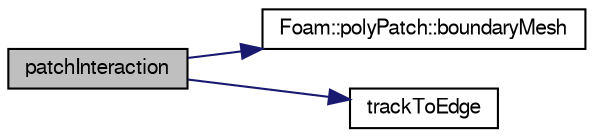 digraph "patchInteraction"
{
  bgcolor="transparent";
  edge [fontname="FreeSans",fontsize="10",labelfontname="FreeSans",labelfontsize="10"];
  node [fontname="FreeSans",fontsize="10",shape=record];
  rankdir="LR";
  Node618 [label="patchInteraction",height=0.2,width=0.4,color="black", fillcolor="grey75", style="filled", fontcolor="black"];
  Node618 -> Node619 [color="midnightblue",fontsize="10",style="solid",fontname="FreeSans"];
  Node619 [label="Foam::polyPatch::boundaryMesh",height=0.2,width=0.4,color="black",URL="$a27478.html#a729e6b97bfa357ec46f60ff7f2e7779a",tooltip="Return boundaryMesh reference. "];
  Node618 -> Node620 [color="midnightblue",fontsize="10",style="solid",fontname="FreeSans"];
  Node620 [label="trackToEdge",height=0.2,width=0.4,color="black",URL="$a28794.html#a692e604ae8e0c97a8922497b53f0238f",tooltip="Equivalent of trackToFace. "];
}
